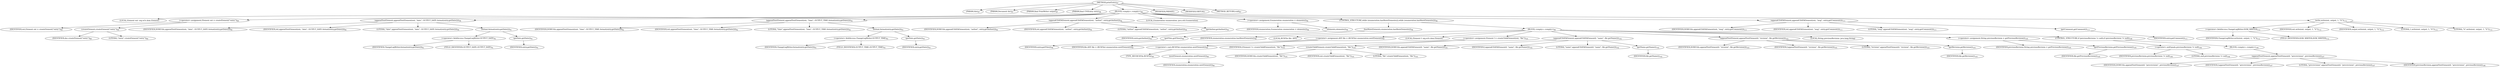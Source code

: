 digraph "printEntry" {  
"114" [label = <(METHOD,printEntry)<SUB>87</SUB>> ]
"115" [label = <(PARAM,this)<SUB>87</SUB>> ]
"116" [label = <(PARAM,Document doc)<SUB>87</SUB>> ]
"117" [label = <(PARAM,final PrintWriter output)<SUB>87</SUB>> ]
"118" [label = <(PARAM,final CVSEntry entry)<SUB>88</SUB>> ]
"119" [label = <(BLOCK,&lt;empty&gt;,&lt;empty&gt;)<SUB>88</SUB>> ]
"120" [label = <(LOCAL,Element ent: org.w3c.dom.Element)> ]
"121" [label = <(&lt;operator&gt;.assignment,Element ent = createElement(&quot;entry&quot;))<SUB>89</SUB>> ]
"122" [label = <(IDENTIFIER,ent,Element ent = createElement(&quot;entry&quot;))<SUB>89</SUB>> ]
"123" [label = <(createElement,createElement(&quot;entry&quot;))<SUB>89</SUB>> ]
"124" [label = <(IDENTIFIER,doc,createElement(&quot;entry&quot;))<SUB>89</SUB>> ]
"125" [label = <(LITERAL,&quot;entry&quot;,createElement(&quot;entry&quot;))<SUB>89</SUB>> ]
"126" [label = <(appendTextElement,appendTextElement(ent, &quot;date&quot;, OUTPUT_DATE.format(entry.getDate())))<SUB>90</SUB>> ]
"127" [label = <(IDENTIFIER,DOMUtils,appendTextElement(ent, &quot;date&quot;, OUTPUT_DATE.format(entry.getDate())))<SUB>90</SUB>> ]
"128" [label = <(IDENTIFIER,ent,appendTextElement(ent, &quot;date&quot;, OUTPUT_DATE.format(entry.getDate())))<SUB>90</SUB>> ]
"129" [label = <(LITERAL,&quot;date&quot;,appendTextElement(ent, &quot;date&quot;, OUTPUT_DATE.format(entry.getDate())))<SUB>90</SUB>> ]
"130" [label = <(format,format(entry.getDate()))<SUB>91</SUB>> ]
"131" [label = <(&lt;operator&gt;.fieldAccess,ChangeLogWriter.OUTPUT_DATE)<SUB>91</SUB>> ]
"132" [label = <(IDENTIFIER,ChangeLogWriter,format(entry.getDate()))<SUB>91</SUB>> ]
"133" [label = <(FIELD_IDENTIFIER,OUTPUT_DATE,OUTPUT_DATE)<SUB>91</SUB>> ]
"134" [label = <(getDate,getDate())<SUB>91</SUB>> ]
"135" [label = <(IDENTIFIER,entry,getDate())<SUB>91</SUB>> ]
"136" [label = <(appendTextElement,appendTextElement(ent, &quot;time&quot;, OUTPUT_TIME.format(entry.getDate())))<SUB>92</SUB>> ]
"137" [label = <(IDENTIFIER,DOMUtils,appendTextElement(ent, &quot;time&quot;, OUTPUT_TIME.format(entry.getDate())))<SUB>92</SUB>> ]
"138" [label = <(IDENTIFIER,ent,appendTextElement(ent, &quot;time&quot;, OUTPUT_TIME.format(entry.getDate())))<SUB>92</SUB>> ]
"139" [label = <(LITERAL,&quot;time&quot;,appendTextElement(ent, &quot;time&quot;, OUTPUT_TIME.format(entry.getDate())))<SUB>92</SUB>> ]
"140" [label = <(format,format(entry.getDate()))<SUB>93</SUB>> ]
"141" [label = <(&lt;operator&gt;.fieldAccess,ChangeLogWriter.OUTPUT_TIME)<SUB>93</SUB>> ]
"142" [label = <(IDENTIFIER,ChangeLogWriter,format(entry.getDate()))<SUB>93</SUB>> ]
"143" [label = <(FIELD_IDENTIFIER,OUTPUT_TIME,OUTPUT_TIME)<SUB>93</SUB>> ]
"144" [label = <(getDate,getDate())<SUB>93</SUB>> ]
"145" [label = <(IDENTIFIER,entry,getDate())<SUB>93</SUB>> ]
"146" [label = <(appendCDATAElement,appendCDATAElement(ent, &quot;author&quot;, entry.getAuthor()))<SUB>94</SUB>> ]
"147" [label = <(IDENTIFIER,DOMUtils,appendCDATAElement(ent, &quot;author&quot;, entry.getAuthor()))<SUB>94</SUB>> ]
"148" [label = <(IDENTIFIER,ent,appendCDATAElement(ent, &quot;author&quot;, entry.getAuthor()))<SUB>94</SUB>> ]
"149" [label = <(LITERAL,&quot;author&quot;,appendCDATAElement(ent, &quot;author&quot;, entry.getAuthor()))<SUB>94</SUB>> ]
"150" [label = <(getAuthor,getAuthor())<SUB>94</SUB>> ]
"151" [label = <(IDENTIFIER,entry,getAuthor())<SUB>94</SUB>> ]
"152" [label = <(LOCAL,Enumeration enumeration: java.util.Enumeration)> ]
"153" [label = <(&lt;operator&gt;.assignment,Enumeration enumeration = elements())<SUB>96</SUB>> ]
"154" [label = <(IDENTIFIER,enumeration,Enumeration enumeration = elements())<SUB>96</SUB>> ]
"155" [label = <(elements,elements())<SUB>96</SUB>> ]
"156" [label = <(getFiles,getFiles())<SUB>96</SUB>> ]
"157" [label = <(IDENTIFIER,entry,getFiles())<SUB>96</SUB>> ]
"158" [label = <(CONTROL_STRUCTURE,while (enumeration.hasMoreElements()),while (enumeration.hasMoreElements()))<SUB>98</SUB>> ]
"159" [label = <(hasMoreElements,enumeration.hasMoreElements())<SUB>98</SUB>> ]
"160" [label = <(IDENTIFIER,enumeration,enumeration.hasMoreElements())<SUB>98</SUB>> ]
"161" [label = <(BLOCK,&lt;empty&gt;,&lt;empty&gt;)<SUB>98</SUB>> ]
"162" [label = <(LOCAL,RCSFile file: ANY)> ]
"163" [label = <(&lt;operator&gt;.assignment,ANY file = (RCSFile) enumeration.nextElement())<SUB>99</SUB>> ]
"164" [label = <(IDENTIFIER,file,ANY file = (RCSFile) enumeration.nextElement())<SUB>99</SUB>> ]
"165" [label = <(&lt;operator&gt;.cast,(RCSFile) enumeration.nextElement())<SUB>99</SUB>> ]
"166" [label = <(TYPE_REF,RCSFile,RCSFile)<SUB>99</SUB>> ]
"167" [label = <(nextElement,enumeration.nextElement())<SUB>99</SUB>> ]
"168" [label = <(IDENTIFIER,enumeration,enumeration.nextElement())<SUB>99</SUB>> ]
"169" [label = <(LOCAL,Element f: org.w3c.dom.Element)> ]
"170" [label = <(&lt;operator&gt;.assignment,Element f = createChildElement(ent, &quot;file&quot;))<SUB>101</SUB>> ]
"171" [label = <(IDENTIFIER,f,Element f = createChildElement(ent, &quot;file&quot;))<SUB>101</SUB>> ]
"172" [label = <(createChildElement,createChildElement(ent, &quot;file&quot;))<SUB>101</SUB>> ]
"173" [label = <(IDENTIFIER,DOMUtils,createChildElement(ent, &quot;file&quot;))<SUB>101</SUB>> ]
"174" [label = <(IDENTIFIER,ent,createChildElement(ent, &quot;file&quot;))<SUB>101</SUB>> ]
"175" [label = <(LITERAL,&quot;file&quot;,createChildElement(ent, &quot;file&quot;))<SUB>101</SUB>> ]
"176" [label = <(appendCDATAElement,appendCDATAElement(f, &quot;name&quot;, file.getName()))<SUB>102</SUB>> ]
"177" [label = <(IDENTIFIER,DOMUtils,appendCDATAElement(f, &quot;name&quot;, file.getName()))<SUB>102</SUB>> ]
"178" [label = <(IDENTIFIER,f,appendCDATAElement(f, &quot;name&quot;, file.getName()))<SUB>102</SUB>> ]
"179" [label = <(LITERAL,&quot;name&quot;,appendCDATAElement(f, &quot;name&quot;, file.getName()))<SUB>102</SUB>> ]
"180" [label = <(getName,getName())<SUB>102</SUB>> ]
"181" [label = <(IDENTIFIER,file,getName())<SUB>102</SUB>> ]
"182" [label = <(appendTextElement,appendTextElement(f, &quot;revision&quot;, file.getRevision()))<SUB>103</SUB>> ]
"183" [label = <(IDENTIFIER,DOMUtils,appendTextElement(f, &quot;revision&quot;, file.getRevision()))<SUB>103</SUB>> ]
"184" [label = <(IDENTIFIER,f,appendTextElement(f, &quot;revision&quot;, file.getRevision()))<SUB>103</SUB>> ]
"185" [label = <(LITERAL,&quot;revision&quot;,appendTextElement(f, &quot;revision&quot;, file.getRevision()))<SUB>103</SUB>> ]
"186" [label = <(getRevision,getRevision())<SUB>103</SUB>> ]
"187" [label = <(IDENTIFIER,file,getRevision())<SUB>103</SUB>> ]
"188" [label = <(LOCAL,String previousRevision: java.lang.String)> ]
"189" [label = <(&lt;operator&gt;.assignment,String previousRevision = getPreviousRevision())<SUB>105</SUB>> ]
"190" [label = <(IDENTIFIER,previousRevision,String previousRevision = getPreviousRevision())<SUB>105</SUB>> ]
"191" [label = <(getPreviousRevision,getPreviousRevision())<SUB>105</SUB>> ]
"192" [label = <(IDENTIFIER,file,getPreviousRevision())<SUB>105</SUB>> ]
"193" [label = <(CONTROL_STRUCTURE,if (previousRevision != null),if (previousRevision != null))<SUB>106</SUB>> ]
"194" [label = <(&lt;operator&gt;.notEquals,previousRevision != null)<SUB>106</SUB>> ]
"195" [label = <(IDENTIFIER,previousRevision,previousRevision != null)<SUB>106</SUB>> ]
"196" [label = <(LITERAL,null,previousRevision != null)<SUB>106</SUB>> ]
"197" [label = <(BLOCK,&lt;empty&gt;,&lt;empty&gt;)<SUB>106</SUB>> ]
"198" [label = <(appendTextElement,appendTextElement(f, &quot;prevrevision&quot;, previousRevision))<SUB>107</SUB>> ]
"199" [label = <(IDENTIFIER,DOMUtils,appendTextElement(f, &quot;prevrevision&quot;, previousRevision))<SUB>107</SUB>> ]
"200" [label = <(IDENTIFIER,f,appendTextElement(f, &quot;prevrevision&quot;, previousRevision))<SUB>107</SUB>> ]
"201" [label = <(LITERAL,&quot;prevrevision&quot;,appendTextElement(f, &quot;prevrevision&quot;, previousRevision))<SUB>107</SUB>> ]
"202" [label = <(IDENTIFIER,previousRevision,appendTextElement(f, &quot;prevrevision&quot;, previousRevision))<SUB>108</SUB>> ]
"203" [label = <(appendCDATAElement,appendCDATAElement(ent, &quot;msg&quot;, entry.getComment()))<SUB>111</SUB>> ]
"204" [label = <(IDENTIFIER,DOMUtils,appendCDATAElement(ent, &quot;msg&quot;, entry.getComment()))<SUB>111</SUB>> ]
"205" [label = <(IDENTIFIER,ent,appendCDATAElement(ent, &quot;msg&quot;, entry.getComment()))<SUB>111</SUB>> ]
"206" [label = <(LITERAL,&quot;msg&quot;,appendCDATAElement(ent, &quot;msg&quot;, entry.getComment()))<SUB>111</SUB>> ]
"207" [label = <(getComment,getComment())<SUB>111</SUB>> ]
"208" [label = <(IDENTIFIER,entry,getComment())<SUB>111</SUB>> ]
"209" [label = <(write,write(ent, output, 1, &quot;\t&quot;))<SUB>112</SUB>> ]
"210" [label = <(&lt;operator&gt;.fieldAccess,ChangeLogWriter.DOM_WRITER)<SUB>112</SUB>> ]
"211" [label = <(IDENTIFIER,ChangeLogWriter,write(ent, output, 1, &quot;\t&quot;))<SUB>112</SUB>> ]
"212" [label = <(FIELD_IDENTIFIER,DOM_WRITER,DOM_WRITER)<SUB>112</SUB>> ]
"213" [label = <(IDENTIFIER,ent,write(ent, output, 1, &quot;\t&quot;))<SUB>112</SUB>> ]
"214" [label = <(IDENTIFIER,output,write(ent, output, 1, &quot;\t&quot;))<SUB>112</SUB>> ]
"215" [label = <(LITERAL,1,write(ent, output, 1, &quot;\t&quot;))<SUB>112</SUB>> ]
"216" [label = <(LITERAL,&quot;\t&quot;,write(ent, output, 1, &quot;\t&quot;))<SUB>112</SUB>> ]
"217" [label = <(MODIFIER,PRIVATE)> ]
"218" [label = <(MODIFIER,VIRTUAL)> ]
"219" [label = <(METHOD_RETURN,void)<SUB>87</SUB>> ]
  "114" -> "115" 
  "114" -> "116" 
  "114" -> "117" 
  "114" -> "118" 
  "114" -> "119" 
  "114" -> "217" 
  "114" -> "218" 
  "114" -> "219" 
  "119" -> "120" 
  "119" -> "121" 
  "119" -> "126" 
  "119" -> "136" 
  "119" -> "146" 
  "119" -> "152" 
  "119" -> "153" 
  "119" -> "158" 
  "119" -> "203" 
  "119" -> "209" 
  "121" -> "122" 
  "121" -> "123" 
  "123" -> "124" 
  "123" -> "125" 
  "126" -> "127" 
  "126" -> "128" 
  "126" -> "129" 
  "126" -> "130" 
  "130" -> "131" 
  "130" -> "134" 
  "131" -> "132" 
  "131" -> "133" 
  "134" -> "135" 
  "136" -> "137" 
  "136" -> "138" 
  "136" -> "139" 
  "136" -> "140" 
  "140" -> "141" 
  "140" -> "144" 
  "141" -> "142" 
  "141" -> "143" 
  "144" -> "145" 
  "146" -> "147" 
  "146" -> "148" 
  "146" -> "149" 
  "146" -> "150" 
  "150" -> "151" 
  "153" -> "154" 
  "153" -> "155" 
  "155" -> "156" 
  "156" -> "157" 
  "158" -> "159" 
  "158" -> "161" 
  "159" -> "160" 
  "161" -> "162" 
  "161" -> "163" 
  "161" -> "169" 
  "161" -> "170" 
  "161" -> "176" 
  "161" -> "182" 
  "161" -> "188" 
  "161" -> "189" 
  "161" -> "193" 
  "163" -> "164" 
  "163" -> "165" 
  "165" -> "166" 
  "165" -> "167" 
  "167" -> "168" 
  "170" -> "171" 
  "170" -> "172" 
  "172" -> "173" 
  "172" -> "174" 
  "172" -> "175" 
  "176" -> "177" 
  "176" -> "178" 
  "176" -> "179" 
  "176" -> "180" 
  "180" -> "181" 
  "182" -> "183" 
  "182" -> "184" 
  "182" -> "185" 
  "182" -> "186" 
  "186" -> "187" 
  "189" -> "190" 
  "189" -> "191" 
  "191" -> "192" 
  "193" -> "194" 
  "193" -> "197" 
  "194" -> "195" 
  "194" -> "196" 
  "197" -> "198" 
  "198" -> "199" 
  "198" -> "200" 
  "198" -> "201" 
  "198" -> "202" 
  "203" -> "204" 
  "203" -> "205" 
  "203" -> "206" 
  "203" -> "207" 
  "207" -> "208" 
  "209" -> "210" 
  "209" -> "213" 
  "209" -> "214" 
  "209" -> "215" 
  "209" -> "216" 
  "210" -> "211" 
  "210" -> "212" 
}
